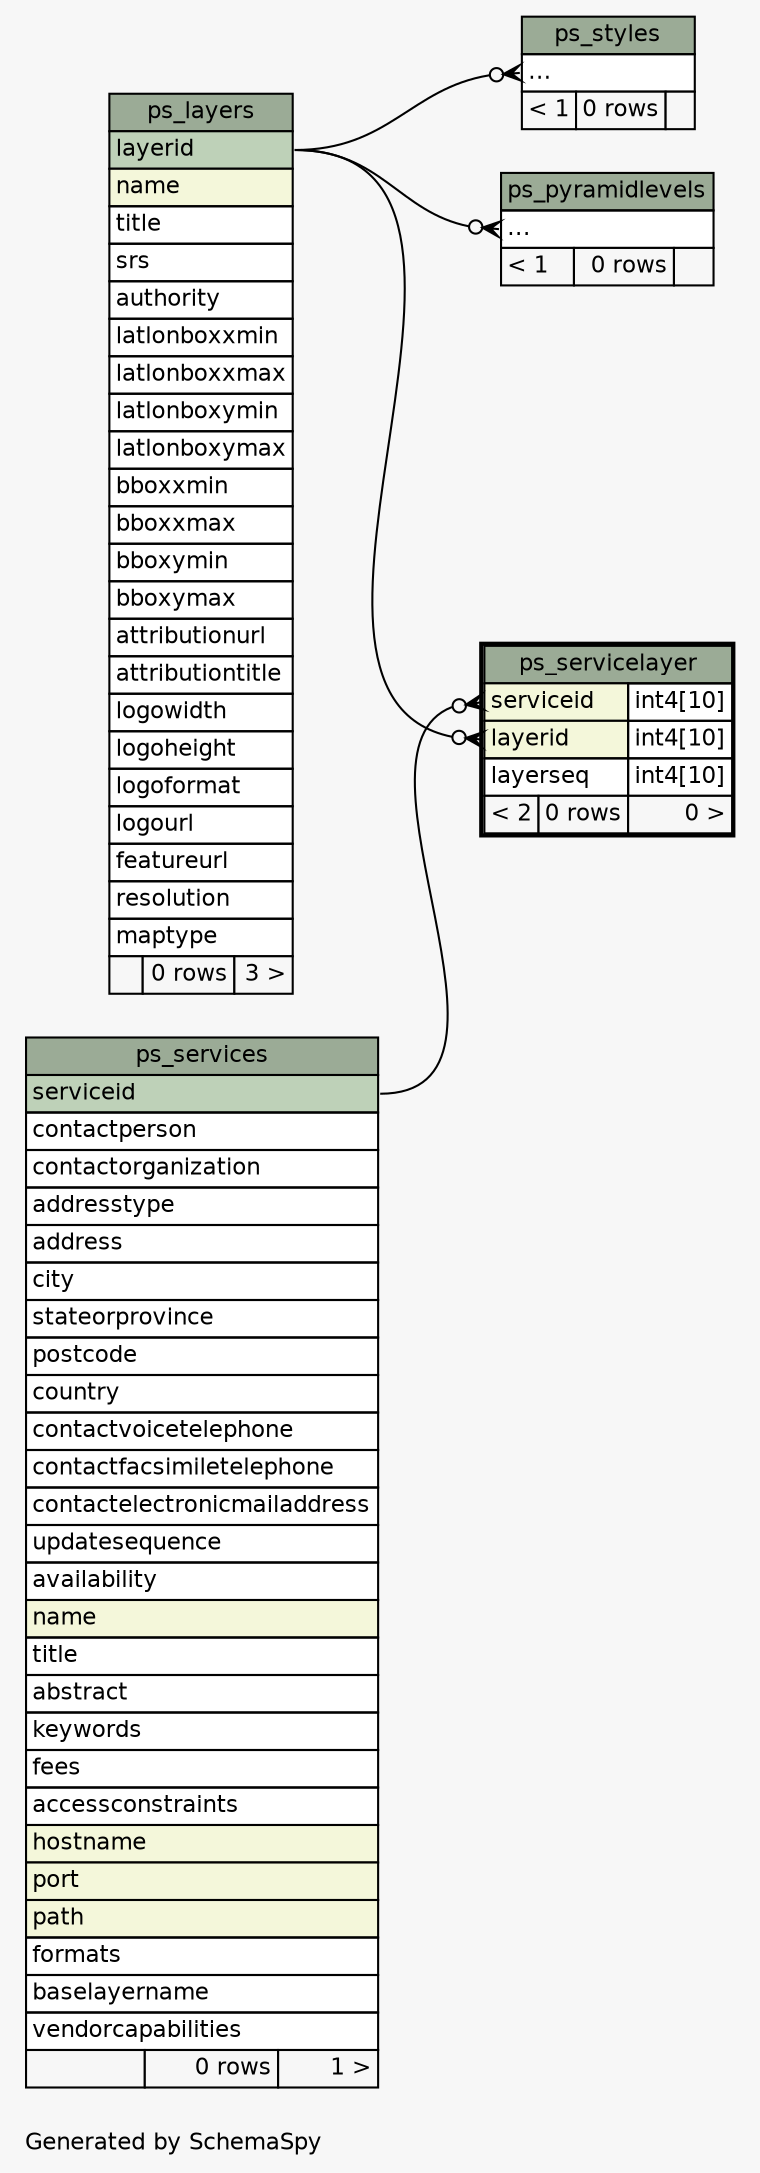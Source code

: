 // dot 2.20.2 on Linux 2.6.32-45-generic
// SchemaSpy rev 590
digraph "twoDegreesRelationshipsDiagram" {
  graph [
    rankdir="RL"
    bgcolor="#f7f7f7"
    label="\nGenerated by SchemaSpy"
    labeljust="l"
    nodesep="0.18"
    ranksep="0.46"
    fontname="Helvetica"
    fontsize="11"
  ];
  node [
    fontname="Helvetica"
    fontsize="11"
    shape="plaintext"
  ];
  edge [
    arrowsize="0.8"
  ];
  "ps_pyramidlevels":"elipses":w -> "ps_layers":"layerid":e [arrowhead=none dir=back arrowtail=crowodot];
  "ps_servicelayer":"layerid":w -> "ps_layers":"layerid":e [arrowhead=none dir=back arrowtail=crowodot];
  "ps_servicelayer":"serviceid":w -> "ps_services":"serviceid":e [arrowhead=none dir=back arrowtail=crowodot];
  "ps_styles":"elipses":w -> "ps_layers":"layerid":e [arrowhead=none dir=back arrowtail=crowodot];
  "ps_layers" [
    label=<
    <TABLE BORDER="0" CELLBORDER="1" CELLSPACING="0" BGCOLOR="#ffffff">
      <TR><TD COLSPAN="3" BGCOLOR="#9bab96" ALIGN="CENTER">ps_layers</TD></TR>
      <TR><TD PORT="layerid" COLSPAN="3" BGCOLOR="#bed1b8" ALIGN="LEFT">layerid</TD></TR>
      <TR><TD PORT="name" COLSPAN="3" BGCOLOR="#f4f7da" ALIGN="LEFT">name</TD></TR>
      <TR><TD PORT="title" COLSPAN="3" ALIGN="LEFT">title</TD></TR>
      <TR><TD PORT="srs" COLSPAN="3" ALIGN="LEFT">srs</TD></TR>
      <TR><TD PORT="authority" COLSPAN="3" ALIGN="LEFT">authority</TD></TR>
      <TR><TD PORT="latlonboxxmin" COLSPAN="3" ALIGN="LEFT">latlonboxxmin</TD></TR>
      <TR><TD PORT="latlonboxxmax" COLSPAN="3" ALIGN="LEFT">latlonboxxmax</TD></TR>
      <TR><TD PORT="latlonboxymin" COLSPAN="3" ALIGN="LEFT">latlonboxymin</TD></TR>
      <TR><TD PORT="latlonboxymax" COLSPAN="3" ALIGN="LEFT">latlonboxymax</TD></TR>
      <TR><TD PORT="bboxxmin" COLSPAN="3" ALIGN="LEFT">bboxxmin</TD></TR>
      <TR><TD PORT="bboxxmax" COLSPAN="3" ALIGN="LEFT">bboxxmax</TD></TR>
      <TR><TD PORT="bboxymin" COLSPAN="3" ALIGN="LEFT">bboxymin</TD></TR>
      <TR><TD PORT="bboxymax" COLSPAN="3" ALIGN="LEFT">bboxymax</TD></TR>
      <TR><TD PORT="attributionurl" COLSPAN="3" ALIGN="LEFT">attributionurl</TD></TR>
      <TR><TD PORT="attributiontitle" COLSPAN="3" ALIGN="LEFT">attributiontitle</TD></TR>
      <TR><TD PORT="logowidth" COLSPAN="3" ALIGN="LEFT">logowidth</TD></TR>
      <TR><TD PORT="logoheight" COLSPAN="3" ALIGN="LEFT">logoheight</TD></TR>
      <TR><TD PORT="logoformat" COLSPAN="3" ALIGN="LEFT">logoformat</TD></TR>
      <TR><TD PORT="logourl" COLSPAN="3" ALIGN="LEFT">logourl</TD></TR>
      <TR><TD PORT="featureurl" COLSPAN="3" ALIGN="LEFT">featureurl</TD></TR>
      <TR><TD PORT="resolution" COLSPAN="3" ALIGN="LEFT">resolution</TD></TR>
      <TR><TD PORT="maptype" COLSPAN="3" ALIGN="LEFT">maptype</TD></TR>
      <TR><TD ALIGN="LEFT" BGCOLOR="#f7f7f7">  </TD><TD ALIGN="RIGHT" BGCOLOR="#f7f7f7">0 rows</TD><TD ALIGN="RIGHT" BGCOLOR="#f7f7f7">3 &gt;</TD></TR>
    </TABLE>>
    URL="ps_layers.html"
    tooltip="ps_layers"
  ];
  "ps_pyramidlevels" [
    label=<
    <TABLE BORDER="0" CELLBORDER="1" CELLSPACING="0" BGCOLOR="#ffffff">
      <TR><TD COLSPAN="3" BGCOLOR="#9bab96" ALIGN="CENTER">ps_pyramidlevels</TD></TR>
      <TR><TD PORT="elipses" COLSPAN="3" ALIGN="LEFT">...</TD></TR>
      <TR><TD ALIGN="LEFT" BGCOLOR="#f7f7f7">&lt; 1</TD><TD ALIGN="RIGHT" BGCOLOR="#f7f7f7">0 rows</TD><TD ALIGN="RIGHT" BGCOLOR="#f7f7f7">  </TD></TR>
    </TABLE>>
    URL="ps_pyramidlevels.html"
    tooltip="ps_pyramidlevels"
  ];
  "ps_servicelayer" [
    label=<
    <TABLE BORDER="2" CELLBORDER="1" CELLSPACING="0" BGCOLOR="#ffffff">
      <TR><TD COLSPAN="3" BGCOLOR="#9bab96" ALIGN="CENTER">ps_servicelayer</TD></TR>
      <TR><TD PORT="serviceid" COLSPAN="2" BGCOLOR="#f4f7da" ALIGN="LEFT">serviceid</TD><TD PORT="serviceid.type" ALIGN="LEFT">int4[10]</TD></TR>
      <TR><TD PORT="layerid" COLSPAN="2" BGCOLOR="#f4f7da" ALIGN="LEFT">layerid</TD><TD PORT="layerid.type" ALIGN="LEFT">int4[10]</TD></TR>
      <TR><TD PORT="layerseq" COLSPAN="2" ALIGN="LEFT">layerseq</TD><TD PORT="layerseq.type" ALIGN="LEFT">int4[10]</TD></TR>
      <TR><TD ALIGN="LEFT" BGCOLOR="#f7f7f7">&lt; 2</TD><TD ALIGN="RIGHT" BGCOLOR="#f7f7f7">0 rows</TD><TD ALIGN="RIGHT" BGCOLOR="#f7f7f7">0 &gt;</TD></TR>
    </TABLE>>
    URL="ps_servicelayer.html"
    tooltip="ps_servicelayer"
  ];
  "ps_services" [
    label=<
    <TABLE BORDER="0" CELLBORDER="1" CELLSPACING="0" BGCOLOR="#ffffff">
      <TR><TD COLSPAN="3" BGCOLOR="#9bab96" ALIGN="CENTER">ps_services</TD></TR>
      <TR><TD PORT="serviceid" COLSPAN="3" BGCOLOR="#bed1b8" ALIGN="LEFT">serviceid</TD></TR>
      <TR><TD PORT="contactperson" COLSPAN="3" ALIGN="LEFT">contactperson</TD></TR>
      <TR><TD PORT="contactorganization" COLSPAN="3" ALIGN="LEFT">contactorganization</TD></TR>
      <TR><TD PORT="addresstype" COLSPAN="3" ALIGN="LEFT">addresstype</TD></TR>
      <TR><TD PORT="address" COLSPAN="3" ALIGN="LEFT">address</TD></TR>
      <TR><TD PORT="city" COLSPAN="3" ALIGN="LEFT">city</TD></TR>
      <TR><TD PORT="stateorprovince" COLSPAN="3" ALIGN="LEFT">stateorprovince</TD></TR>
      <TR><TD PORT="postcode" COLSPAN="3" ALIGN="LEFT">postcode</TD></TR>
      <TR><TD PORT="country" COLSPAN="3" ALIGN="LEFT">country</TD></TR>
      <TR><TD PORT="contactvoicetelephone" COLSPAN="3" ALIGN="LEFT">contactvoicetelephone</TD></TR>
      <TR><TD PORT="contactfacsimiletelephone" COLSPAN="3" ALIGN="LEFT">contactfacsimiletelephone</TD></TR>
      <TR><TD PORT="contactelectronicmailaddress" COLSPAN="3" ALIGN="LEFT">contactelectronicmailaddress</TD></TR>
      <TR><TD PORT="updatesequence" COLSPAN="3" ALIGN="LEFT">updatesequence</TD></TR>
      <TR><TD PORT="availability" COLSPAN="3" ALIGN="LEFT">availability</TD></TR>
      <TR><TD PORT="name" COLSPAN="3" BGCOLOR="#f4f7da" ALIGN="LEFT">name</TD></TR>
      <TR><TD PORT="title" COLSPAN="3" ALIGN="LEFT">title</TD></TR>
      <TR><TD PORT="abstract" COLSPAN="3" ALIGN="LEFT">abstract</TD></TR>
      <TR><TD PORT="keywords" COLSPAN="3" ALIGN="LEFT">keywords</TD></TR>
      <TR><TD PORT="fees" COLSPAN="3" ALIGN="LEFT">fees</TD></TR>
      <TR><TD PORT="accessconstraints" COLSPAN="3" ALIGN="LEFT">accessconstraints</TD></TR>
      <TR><TD PORT="hostname" COLSPAN="3" BGCOLOR="#f4f7da" ALIGN="LEFT">hostname</TD></TR>
      <TR><TD PORT="port" COLSPAN="3" BGCOLOR="#f4f7da" ALIGN="LEFT">port</TD></TR>
      <TR><TD PORT="path" COLSPAN="3" BGCOLOR="#f4f7da" ALIGN="LEFT">path</TD></TR>
      <TR><TD PORT="formats" COLSPAN="3" ALIGN="LEFT">formats</TD></TR>
      <TR><TD PORT="baselayername" COLSPAN="3" ALIGN="LEFT">baselayername</TD></TR>
      <TR><TD PORT="vendorcapabilities" COLSPAN="3" ALIGN="LEFT">vendorcapabilities</TD></TR>
      <TR><TD ALIGN="LEFT" BGCOLOR="#f7f7f7">  </TD><TD ALIGN="RIGHT" BGCOLOR="#f7f7f7">0 rows</TD><TD ALIGN="RIGHT" BGCOLOR="#f7f7f7">1 &gt;</TD></TR>
    </TABLE>>
    URL="ps_services.html"
    tooltip="ps_services"
  ];
  "ps_styles" [
    label=<
    <TABLE BORDER="0" CELLBORDER="1" CELLSPACING="0" BGCOLOR="#ffffff">
      <TR><TD COLSPAN="3" BGCOLOR="#9bab96" ALIGN="CENTER">ps_styles</TD></TR>
      <TR><TD PORT="elipses" COLSPAN="3" ALIGN="LEFT">...</TD></TR>
      <TR><TD ALIGN="LEFT" BGCOLOR="#f7f7f7">&lt; 1</TD><TD ALIGN="RIGHT" BGCOLOR="#f7f7f7">0 rows</TD><TD ALIGN="RIGHT" BGCOLOR="#f7f7f7">  </TD></TR>
    </TABLE>>
    URL="ps_styles.html"
    tooltip="ps_styles"
  ];
}

